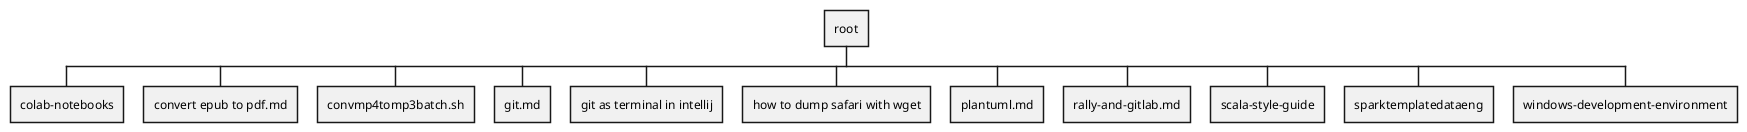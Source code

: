 left to right direction
@startwbs
* root
** colab-notebooks
** convert epub to pdf.md
** convmp4tomp3batch.sh
** git.md
** git as terminal in intellij
** how to dump safari with wget
** plantuml.md
** rally-and-gitlab.md
** scala-style-guide
** sparktemplatedataeng
** windows-development-environment
@endwbs
